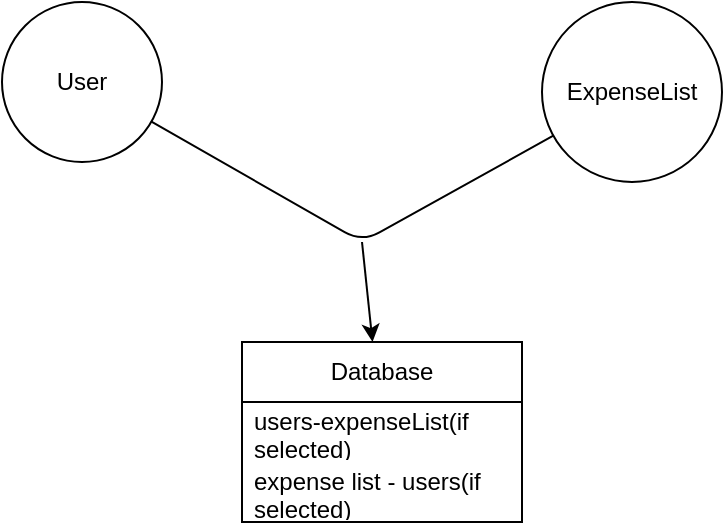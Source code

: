 <mxfile>
    <diagram id="XXpzZAqWBjSXXD9Y9X7I" name="Page-1">
        <mxGraphModel dx="575" dy="464" grid="1" gridSize="10" guides="1" tooltips="1" connect="1" arrows="1" fold="1" page="1" pageScale="1" pageWidth="850" pageHeight="1100" math="0" shadow="0">
            <root>
                <mxCell id="0"/>
                <mxCell id="1" parent="0"/>
                <mxCell id="2" value="User" style="ellipse;whiteSpace=wrap;html=1;aspect=fixed;" vertex="1" parent="1">
                    <mxGeometry x="75" y="40" width="80" height="80" as="geometry"/>
                </mxCell>
                <mxCell id="3" value="ExpenseList" style="ellipse;whiteSpace=wrap;html=1;aspect=fixed;" vertex="1" parent="1">
                    <mxGeometry x="345" y="40" width="90" height="90" as="geometry"/>
                </mxCell>
                <mxCell id="4" value="" style="endArrow=none;html=1;" edge="1" parent="1" source="2" target="3">
                    <mxGeometry width="50" height="50" relative="1" as="geometry">
                        <mxPoint x="265" y="260" as="sourcePoint"/>
                        <mxPoint x="315" y="210" as="targetPoint"/>
                        <Array as="points">
                            <mxPoint x="255" y="160"/>
                        </Array>
                    </mxGeometry>
                </mxCell>
                <mxCell id="9" value="" style="endArrow=classic;html=1;" edge="1" parent="1" target="10">
                    <mxGeometry width="50" height="50" relative="1" as="geometry">
                        <mxPoint x="255" y="160" as="sourcePoint"/>
                        <mxPoint x="255" y="220" as="targetPoint"/>
                    </mxGeometry>
                </mxCell>
                <mxCell id="10" value="Database" style="swimlane;fontStyle=0;childLayout=stackLayout;horizontal=1;startSize=30;horizontalStack=0;resizeParent=1;resizeParentMax=0;resizeLast=0;collapsible=1;marginBottom=0;whiteSpace=wrap;html=1;" vertex="1" parent="1">
                    <mxGeometry x="195" y="210" width="140" height="90" as="geometry"/>
                </mxCell>
                <mxCell id="11" value="users-expenseList(if selected)" style="text;strokeColor=none;fillColor=none;align=left;verticalAlign=middle;spacingLeft=4;spacingRight=4;overflow=hidden;points=[[0,0.5],[1,0.5]];portConstraint=eastwest;rotatable=0;whiteSpace=wrap;html=1;" vertex="1" parent="10">
                    <mxGeometry y="30" width="140" height="30" as="geometry"/>
                </mxCell>
                <mxCell id="12" value="expense list - users(if selected)" style="text;strokeColor=none;fillColor=none;align=left;verticalAlign=middle;spacingLeft=4;spacingRight=4;overflow=hidden;points=[[0,0.5],[1,0.5]];portConstraint=eastwest;rotatable=0;whiteSpace=wrap;html=1;" vertex="1" parent="10">
                    <mxGeometry y="60" width="140" height="30" as="geometry"/>
                </mxCell>
            </root>
        </mxGraphModel>
    </diagram>
</mxfile>